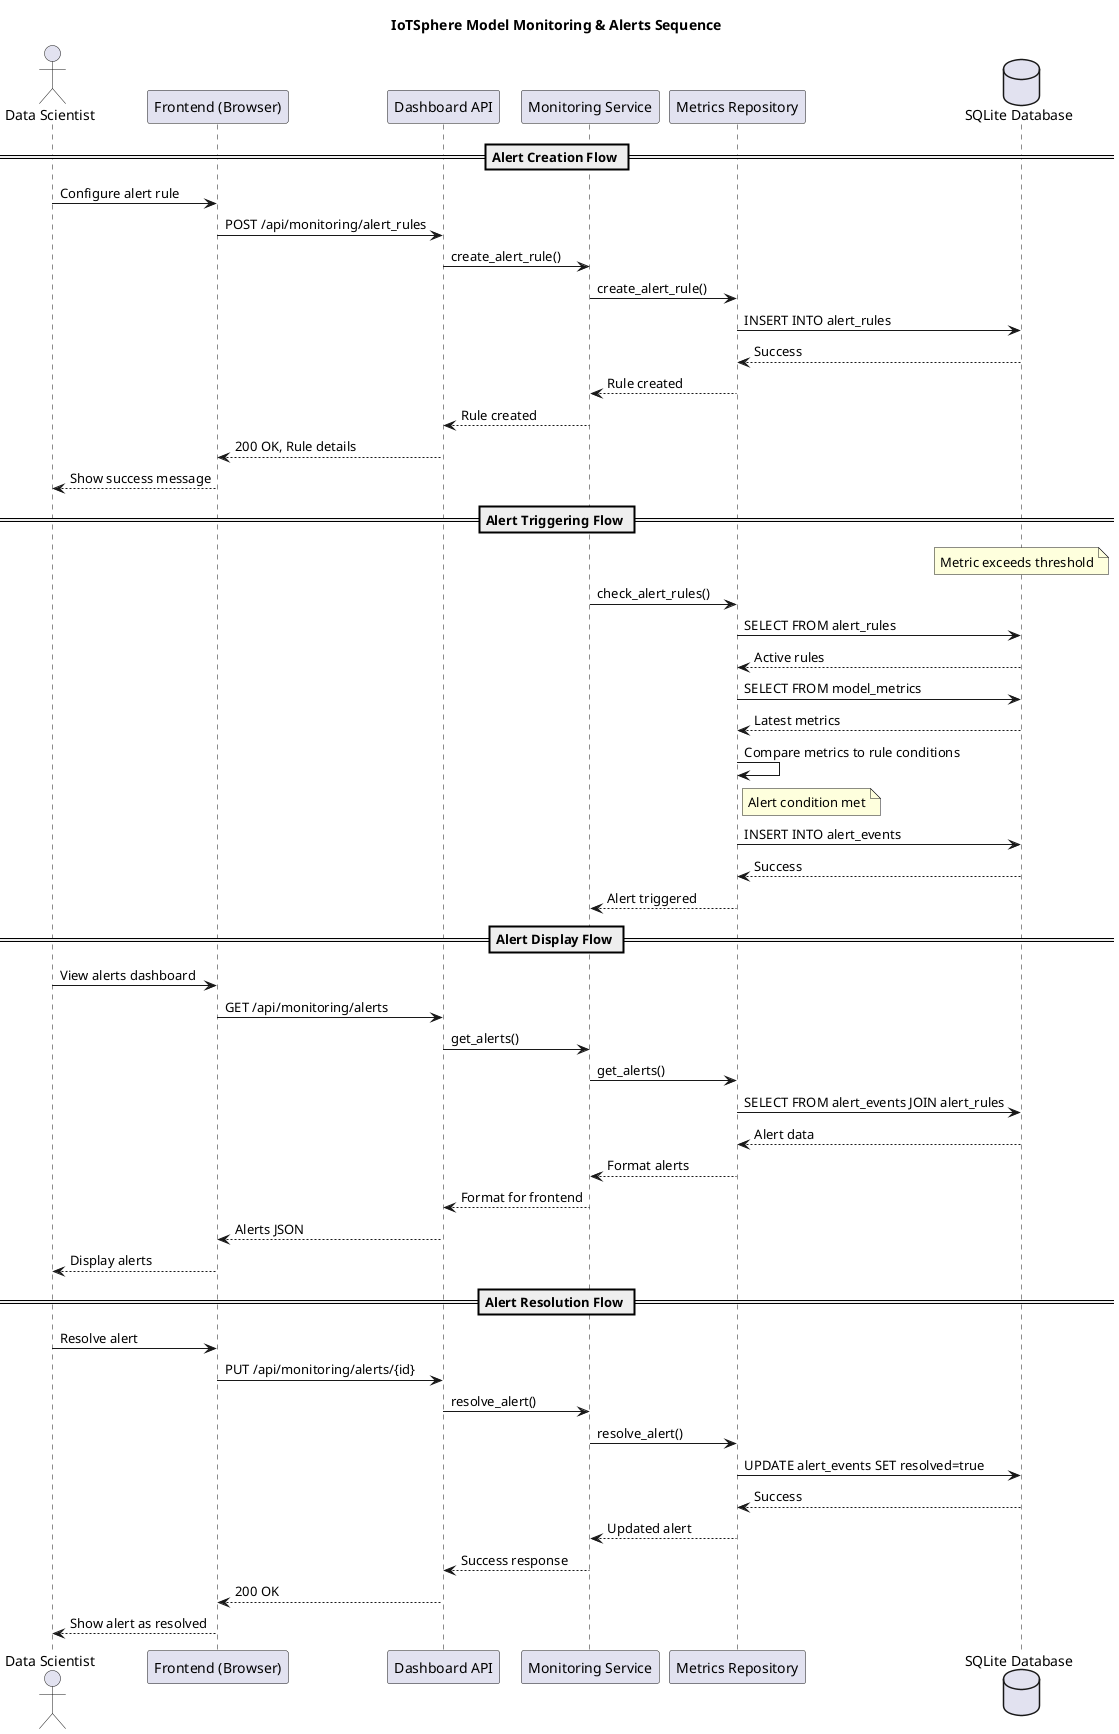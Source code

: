 @startuml Monitoring Alerts Sequence
title IoTSphere Model Monitoring & Alerts Sequence

actor "Data Scientist" as user
participant "Frontend (Browser)" as frontend
participant "Dashboard API" as api
participant "Monitoring Service" as service
participant "Metrics Repository" as repo
database "SQLite Database" as db

== Alert Creation Flow ==
user -> frontend: Configure alert rule
frontend -> api: POST /api/monitoring/alert_rules
api -> service: create_alert_rule()
service -> repo: create_alert_rule()
repo -> db: INSERT INTO alert_rules
db --> repo: Success
repo --> service: Rule created
service --> api: Rule created
api --> frontend: 200 OK, Rule details
frontend --> user: Show success message

== Alert Triggering Flow ==
note over db: Metric exceeds threshold
service -> repo: check_alert_rules()
repo -> db: SELECT FROM alert_rules
db --> repo: Active rules
repo -> db: SELECT FROM model_metrics
db --> repo: Latest metrics
repo -> repo: Compare metrics to rule conditions
note right of repo: Alert condition met
repo -> db: INSERT INTO alert_events
db --> repo: Success
repo --> service: Alert triggered

== Alert Display Flow ==
user -> frontend: View alerts dashboard
frontend -> api: GET /api/monitoring/alerts
api -> service: get_alerts()
service -> repo: get_alerts()
repo -> db: SELECT FROM alert_events JOIN alert_rules
db --> repo: Alert data
repo --> service: Format alerts
service --> api: Format for frontend
api --> frontend: Alerts JSON
frontend --> user: Display alerts

== Alert Resolution Flow ==
user -> frontend: Resolve alert
frontend -> api: PUT /api/monitoring/alerts/{id}
api -> service: resolve_alert()
service -> repo: resolve_alert()
repo -> db: UPDATE alert_events SET resolved=true
db --> repo: Success
repo --> service: Updated alert
service --> api: Success response
api --> frontend: 200 OK
frontend --> user: Show alert as resolved

@enduml
